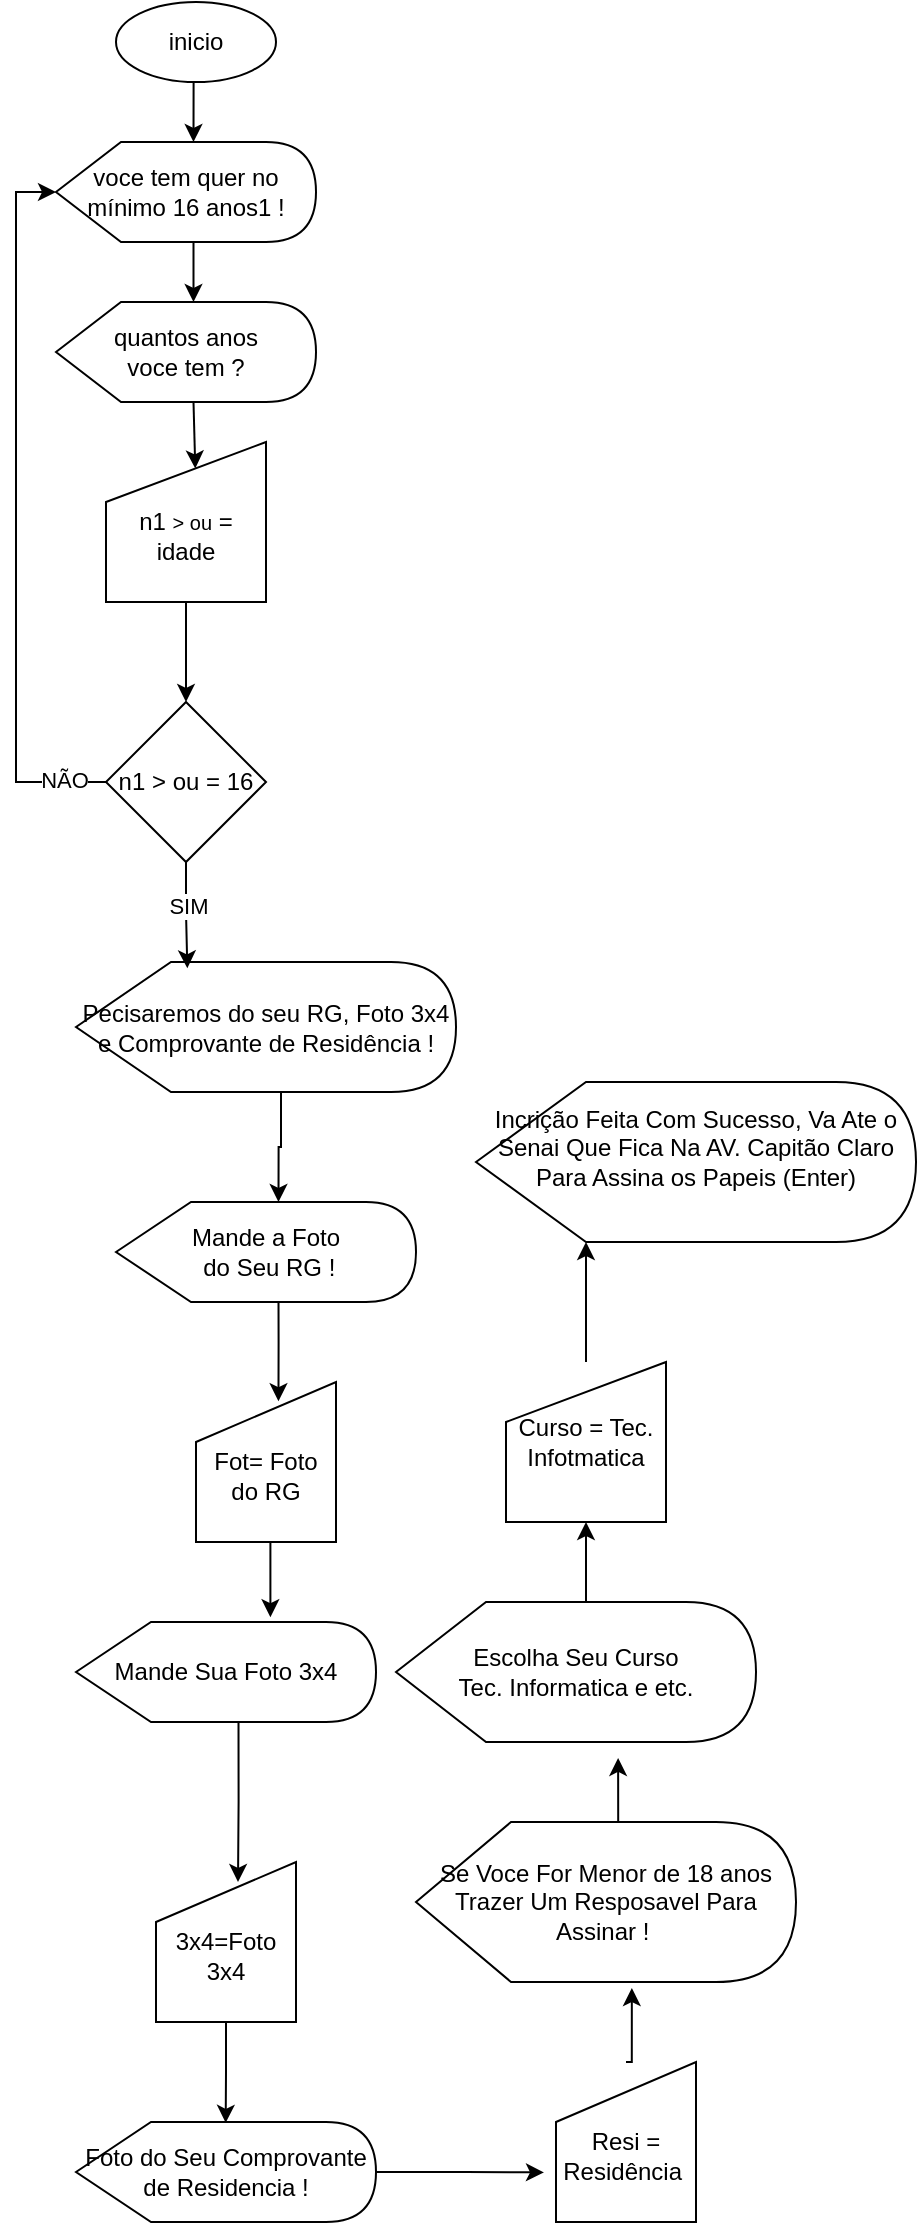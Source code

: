 <mxfile version="22.1.0" type="github">
  <diagram name="Página-1" id="VkQyPsuvd4PCCWZTSULT">
    <mxGraphModel dx="1313" dy="653" grid="1" gridSize="10" guides="1" tooltips="1" connect="1" arrows="1" fold="1" page="1" pageScale="1" pageWidth="827" pageHeight="1169" math="0" shadow="0">
      <root>
        <mxCell id="0" />
        <mxCell id="1" parent="0" />
        <mxCell id="AxIgMvvKOriLaUE2Q4an-1" value="inicio" style="ellipse;whiteSpace=wrap;html=1;" parent="1" vertex="1">
          <mxGeometry x="60" y="20" width="80" height="40" as="geometry" />
        </mxCell>
        <mxCell id="hFScJhW6e3Zdx_rkpALp-1" value="&lt;font style=&quot;vertical-align: inherit;&quot;&gt;&lt;font style=&quot;vertical-align: inherit;&quot;&gt;&lt;font style=&quot;vertical-align: inherit;&quot;&gt;&lt;font style=&quot;vertical-align: inherit;&quot;&gt;voce tem quer no mínimo 16 anos1 !&lt;/font&gt;&lt;/font&gt;&lt;/font&gt;&lt;/font&gt;" style="shape=display;whiteSpace=wrap;html=1;" parent="1" vertex="1">
          <mxGeometry x="30" y="90" width="130" height="50" as="geometry" />
        </mxCell>
        <mxCell id="hFScJhW6e3Zdx_rkpALp-3" value="&lt;font style=&quot;vertical-align: inherit;&quot;&gt;&lt;font style=&quot;vertical-align: inherit;&quot;&gt;&lt;font style=&quot;vertical-align: inherit;&quot;&gt;&lt;font style=&quot;vertical-align: inherit;&quot;&gt;&lt;font style=&quot;vertical-align: inherit;&quot;&gt;&lt;font style=&quot;vertical-align: inherit;&quot;&gt;quantos anos &lt;/font&gt;&lt;/font&gt;&lt;br&gt;&lt;font style=&quot;vertical-align: inherit;&quot;&gt;&lt;font style=&quot;vertical-align: inherit;&quot;&gt;voce tem ?&lt;/font&gt;&lt;/font&gt;&lt;/font&gt;&lt;/font&gt;&lt;/font&gt;&lt;/font&gt;" style="shape=display;whiteSpace=wrap;html=1;" parent="1" vertex="1">
          <mxGeometry x="30" y="170" width="130" height="50" as="geometry" />
        </mxCell>
        <mxCell id="fJsINOOjGW7utrO7Yf79-1" style="edgeStyle=orthogonalEdgeStyle;rounded=0;orthogonalLoop=1;jettySize=auto;html=1;exitX=0.5;exitY=1;exitDx=0;exitDy=0;entryX=0.5;entryY=0;entryDx=0;entryDy=0;" edge="1" parent="1" source="hFScJhW6e3Zdx_rkpALp-4" target="hFScJhW6e3Zdx_rkpALp-6">
          <mxGeometry relative="1" as="geometry" />
        </mxCell>
        <mxCell id="hFScJhW6e3Zdx_rkpALp-4" value="&lt;br&gt;&lt;font style=&quot;&quot;&gt;&lt;font style=&quot;vertical-align: inherit;&quot;&gt;n1 &lt;span style=&quot;font-size: 10px;&quot;&gt;&amp;gt; ou&lt;/span&gt;&lt;/font&gt;&lt;font style=&quot;vertical-align: inherit;&quot;&gt;&amp;nbsp;= idade&lt;/font&gt;&lt;/font&gt;" style="shape=manualInput;whiteSpace=wrap;html=1;" parent="1" vertex="1">
          <mxGeometry x="55" y="240" width="80" height="80" as="geometry" />
        </mxCell>
        <mxCell id="hFScJhW6e3Zdx_rkpALp-6" value="&lt;font style=&quot;vertical-align: inherit;&quot;&gt;&lt;font style=&quot;vertical-align: inherit;&quot;&gt;n1 &amp;gt; ou = 16&lt;br&gt;&lt;/font&gt;&lt;/font&gt;" style="rhombus;whiteSpace=wrap;html=1;" parent="1" vertex="1">
          <mxGeometry x="55" y="370" width="80" height="80" as="geometry" />
        </mxCell>
        <mxCell id="hFScJhW6e3Zdx_rkpALp-9" value="&lt;font style=&quot;vertical-align: inherit;&quot;&gt;&lt;font style=&quot;vertical-align: inherit;&quot;&gt;&lt;font style=&quot;vertical-align: inherit;&quot;&gt;&lt;font style=&quot;vertical-align: inherit;&quot;&gt;Pecisaremos do seu RG, Foto 3x4 e Comprovante de Residência !&lt;/font&gt;&lt;/font&gt;&lt;/font&gt;&lt;/font&gt;" style="shape=display;whiteSpace=wrap;html=1;" parent="1" vertex="1">
          <mxGeometry x="40" y="500" width="190" height="65" as="geometry" />
        </mxCell>
        <mxCell id="hFScJhW6e3Zdx_rkpALp-10" style="edgeStyle=orthogonalEdgeStyle;rounded=0;orthogonalLoop=1;jettySize=auto;html=1;exitX=0.5;exitY=1;exitDx=0;exitDy=0;entryX=0.293;entryY=0.049;entryDx=0;entryDy=0;entryPerimeter=0;" parent="1" source="hFScJhW6e3Zdx_rkpALp-6" target="hFScJhW6e3Zdx_rkpALp-9" edge="1">
          <mxGeometry relative="1" as="geometry" />
        </mxCell>
        <mxCell id="hFScJhW6e3Zdx_rkpALp-11" value="&lt;font style=&quot;vertical-align: inherit;&quot;&gt;&lt;font style=&quot;vertical-align: inherit;&quot;&gt;SIM&lt;/font&gt;&lt;/font&gt;" style="edgeLabel;html=1;align=center;verticalAlign=middle;resizable=0;points=[];" parent="hFScJhW6e3Zdx_rkpALp-10" vertex="1" connectable="0">
          <mxGeometry x="-0.191" y="1" relative="1" as="geometry">
            <mxPoint as="offset" />
          </mxGeometry>
        </mxCell>
        <mxCell id="hFScJhW6e3Zdx_rkpALp-28" style="edgeStyle=orthogonalEdgeStyle;rounded=0;orthogonalLoop=1;jettySize=auto;html=1;exitX=0;exitY=0;exitDx=81.25;exitDy=50;exitPerimeter=0;" parent="1" source="hFScJhW6e3Zdx_rkpALp-12" edge="1">
          <mxGeometry relative="1" as="geometry">
            <mxPoint x="121" y="960" as="targetPoint" />
          </mxGeometry>
        </mxCell>
        <mxCell id="hFScJhW6e3Zdx_rkpALp-12" value="&lt;font style=&quot;vertical-align: inherit;&quot;&gt;&lt;font style=&quot;vertical-align: inherit;&quot;&gt;Mande Sua Foto 3x4&lt;/font&gt;&lt;/font&gt;" style="shape=display;whiteSpace=wrap;html=1;" parent="1" vertex="1">
          <mxGeometry x="40" y="830" width="150" height="50" as="geometry" />
        </mxCell>
        <mxCell id="hFScJhW6e3Zdx_rkpALp-13" value="&amp;nbsp;&lt;br&gt;&lt;font style=&quot;vertical-align: inherit;&quot;&gt;&lt;font style=&quot;vertical-align: inherit;&quot;&gt;&lt;font style=&quot;vertical-align: inherit;&quot;&gt;&lt;font style=&quot;vertical-align: inherit;&quot;&gt;3x4=Foto 3x4&lt;/font&gt;&lt;/font&gt;&lt;/font&gt;&lt;/font&gt;" style="shape=manualInput;whiteSpace=wrap;html=1;" parent="1" vertex="1">
          <mxGeometry x="80" y="950" width="70" height="80" as="geometry" />
        </mxCell>
        <mxCell id="hFScJhW6e3Zdx_rkpALp-14" value="&lt;font style=&quot;vertical-align: inherit;&quot;&gt;&lt;font style=&quot;vertical-align: inherit;&quot;&gt;Mande a Foto&lt;br&gt;&amp;nbsp;do Seu RG !&lt;/font&gt;&lt;/font&gt;" style="shape=display;whiteSpace=wrap;html=1;" parent="1" vertex="1">
          <mxGeometry x="60" y="620" width="150" height="50" as="geometry" />
        </mxCell>
        <mxCell id="hFScJhW6e3Zdx_rkpALp-15" value="&amp;nbsp;&lt;br&gt;&lt;font style=&quot;vertical-align: inherit;&quot;&gt;&lt;font style=&quot;vertical-align: inherit;&quot;&gt;&lt;font style=&quot;vertical-align: inherit;&quot;&gt;&lt;font style=&quot;vertical-align: inherit;&quot;&gt;&lt;font style=&quot;vertical-align: inherit;&quot;&gt;&lt;font style=&quot;vertical-align: inherit;&quot;&gt;Fot= Foto do RG&lt;/font&gt;&lt;/font&gt;&lt;/font&gt;&lt;/font&gt;&lt;/font&gt;&lt;/font&gt;" style="shape=manualInput;whiteSpace=wrap;html=1;" parent="1" vertex="1">
          <mxGeometry x="100" y="710" width="70" height="80" as="geometry" />
        </mxCell>
        <mxCell id="hFScJhW6e3Zdx_rkpALp-16" value="&lt;font style=&quot;vertical-align: inherit;&quot;&gt;&lt;font style=&quot;vertical-align: inherit;&quot;&gt;Foto do Seu Comprovante&lt;br&gt;de Residencia !&lt;br&gt;&lt;/font&gt;&lt;/font&gt;" style="shape=display;whiteSpace=wrap;html=1;" parent="1" vertex="1">
          <mxGeometry x="40" y="1080" width="150" height="50" as="geometry" />
        </mxCell>
        <mxCell id="hFScJhW6e3Zdx_rkpALp-17" value="&amp;nbsp;&lt;br&gt;&lt;font style=&quot;vertical-align: inherit;&quot;&gt;&lt;font style=&quot;vertical-align: inherit;&quot;&gt;&lt;font style=&quot;vertical-align: inherit;&quot;&gt;&lt;font style=&quot;vertical-align: inherit;&quot;&gt;Resi =&lt;br&gt;Residência&amp;nbsp;&lt;/font&gt;&lt;/font&gt;&lt;/font&gt;&lt;/font&gt;" style="shape=manualInput;whiteSpace=wrap;html=1;" parent="1" vertex="1">
          <mxGeometry x="280" y="1050" width="70" height="80" as="geometry" />
        </mxCell>
        <mxCell id="hFScJhW6e3Zdx_rkpALp-18" style="edgeStyle=orthogonalEdgeStyle;rounded=0;orthogonalLoop=1;jettySize=auto;html=1;exitX=0.5;exitY=1;exitDx=0;exitDy=0;entryX=0;entryY=0;entryDx=68.75;entryDy=0;entryPerimeter=0;" parent="1" source="AxIgMvvKOriLaUE2Q4an-1" target="hFScJhW6e3Zdx_rkpALp-1" edge="1">
          <mxGeometry relative="1" as="geometry" />
        </mxCell>
        <mxCell id="hFScJhW6e3Zdx_rkpALp-19" style="edgeStyle=orthogonalEdgeStyle;rounded=0;orthogonalLoop=1;jettySize=auto;html=1;exitX=0;exitY=0;exitDx=68.75;exitDy=50;exitPerimeter=0;entryX=0;entryY=0;entryDx=68.75;entryDy=0;entryPerimeter=0;" parent="1" source="hFScJhW6e3Zdx_rkpALp-1" target="hFScJhW6e3Zdx_rkpALp-3" edge="1">
          <mxGeometry relative="1" as="geometry" />
        </mxCell>
        <mxCell id="hFScJhW6e3Zdx_rkpALp-23" style="edgeStyle=orthogonalEdgeStyle;rounded=0;orthogonalLoop=1;jettySize=auto;html=1;exitX=0;exitY=0;exitDx=68.75;exitDy=50;exitPerimeter=0;entryX=0.558;entryY=0.165;entryDx=0;entryDy=0;entryPerimeter=0;" parent="1" source="hFScJhW6e3Zdx_rkpALp-3" target="hFScJhW6e3Zdx_rkpALp-4" edge="1">
          <mxGeometry relative="1" as="geometry" />
        </mxCell>
        <mxCell id="hFScJhW6e3Zdx_rkpALp-25" style="edgeStyle=orthogonalEdgeStyle;rounded=0;orthogonalLoop=1;jettySize=auto;html=1;exitX=0;exitY=0;exitDx=102.5;exitDy=65;exitPerimeter=0;entryX=0;entryY=0;entryDx=81.25;entryDy=0;entryPerimeter=0;" parent="1" source="hFScJhW6e3Zdx_rkpALp-9" target="hFScJhW6e3Zdx_rkpALp-14" edge="1">
          <mxGeometry relative="1" as="geometry" />
        </mxCell>
        <mxCell id="hFScJhW6e3Zdx_rkpALp-26" style="edgeStyle=orthogonalEdgeStyle;rounded=0;orthogonalLoop=1;jettySize=auto;html=1;exitX=0;exitY=0;exitDx=81.25;exitDy=50;exitPerimeter=0;entryX=0.589;entryY=0.12;entryDx=0;entryDy=0;entryPerimeter=0;" parent="1" source="hFScJhW6e3Zdx_rkpALp-14" target="hFScJhW6e3Zdx_rkpALp-15" edge="1">
          <mxGeometry relative="1" as="geometry" />
        </mxCell>
        <mxCell id="hFScJhW6e3Zdx_rkpALp-29" style="edgeStyle=orthogonalEdgeStyle;rounded=0;orthogonalLoop=1;jettySize=auto;html=1;exitX=0.5;exitY=1;exitDx=0;exitDy=0;entryX=0.499;entryY=0.008;entryDx=0;entryDy=0;entryPerimeter=0;" parent="1" source="hFScJhW6e3Zdx_rkpALp-13" target="hFScJhW6e3Zdx_rkpALp-16" edge="1">
          <mxGeometry relative="1" as="geometry" />
        </mxCell>
        <mxCell id="hFScJhW6e3Zdx_rkpALp-30" style="edgeStyle=orthogonalEdgeStyle;rounded=0;orthogonalLoop=1;jettySize=auto;html=1;exitX=1;exitY=0.5;exitDx=0;exitDy=0;exitPerimeter=0;entryX=-0.086;entryY=0.69;entryDx=0;entryDy=0;entryPerimeter=0;" parent="1" source="hFScJhW6e3Zdx_rkpALp-16" target="hFScJhW6e3Zdx_rkpALp-17" edge="1">
          <mxGeometry relative="1" as="geometry" />
        </mxCell>
        <mxCell id="hFScJhW6e3Zdx_rkpALp-33" value="&lt;font style=&quot;vertical-align: inherit;&quot;&gt;&lt;font style=&quot;vertical-align: inherit;&quot;&gt;&lt;font style=&quot;vertical-align: inherit;&quot;&gt;&lt;font style=&quot;vertical-align: inherit;&quot;&gt;Se Voce For Menor de 18 anos Trazer Um Resposavel Para Assinar !&amp;nbsp;&lt;/font&gt;&lt;/font&gt;&lt;/font&gt;&lt;/font&gt;" style="shape=display;whiteSpace=wrap;html=1;" parent="1" vertex="1">
          <mxGeometry x="210" y="930" width="190" height="80" as="geometry" />
        </mxCell>
        <mxCell id="hFScJhW6e3Zdx_rkpALp-41" style="edgeStyle=orthogonalEdgeStyle;rounded=0;orthogonalLoop=1;jettySize=auto;html=1;exitX=0;exitY=0;exitDx=95;exitDy=0;exitPerimeter=0;entryX=0.5;entryY=1;entryDx=0;entryDy=0;" parent="1" source="hFScJhW6e3Zdx_rkpALp-37" target="hFScJhW6e3Zdx_rkpALp-39" edge="1">
          <mxGeometry relative="1" as="geometry" />
        </mxCell>
        <mxCell id="hFScJhW6e3Zdx_rkpALp-37" value="&lt;font style=&quot;vertical-align: inherit;&quot;&gt;&lt;font style=&quot;vertical-align: inherit;&quot;&gt;Escolha Seu Curso &lt;br&gt;Tec. Informatica e etc.&lt;/font&gt;&lt;/font&gt;" style="shape=display;whiteSpace=wrap;html=1;" parent="1" vertex="1">
          <mxGeometry x="200" y="820" width="180" height="70" as="geometry" />
        </mxCell>
        <mxCell id="hFScJhW6e3Zdx_rkpALp-39" value="&lt;font style=&quot;vertical-align: inherit;&quot;&gt;&lt;font style=&quot;vertical-align: inherit;&quot;&gt;Curso = Tec. Infotmatica&lt;/font&gt;&lt;/font&gt;" style="shape=manualInput;whiteSpace=wrap;html=1;" parent="1" vertex="1">
          <mxGeometry x="255" y="700" width="80" height="80" as="geometry" />
        </mxCell>
        <mxCell id="hFScJhW6e3Zdx_rkpALp-42" value="&lt;font style=&quot;vertical-align: inherit;&quot;&gt;&lt;font style=&quot;vertical-align: inherit;&quot;&gt;Incrição Feita Com Sucesso, Va Ate o Senai Que Fica Na AV. Capitão Claro Para Assina os Papeis (Enter)&lt;br&gt;&lt;br&gt;&lt;/font&gt;&lt;/font&gt;" style="shape=display;whiteSpace=wrap;html=1;" parent="1" vertex="1">
          <mxGeometry x="240" y="560" width="220" height="80" as="geometry" />
        </mxCell>
        <mxCell id="hFScJhW6e3Zdx_rkpALp-43" style="edgeStyle=orthogonalEdgeStyle;rounded=0;orthogonalLoop=1;jettySize=auto;html=1;exitX=0.5;exitY=0;exitDx=0;exitDy=0;entryX=0;entryY=0;entryDx=55;entryDy=80;entryPerimeter=0;" parent="1" source="hFScJhW6e3Zdx_rkpALp-39" target="hFScJhW6e3Zdx_rkpALp-42" edge="1">
          <mxGeometry relative="1" as="geometry" />
        </mxCell>
        <mxCell id="fJsINOOjGW7utrO7Yf79-2" style="edgeStyle=orthogonalEdgeStyle;rounded=0;orthogonalLoop=1;jettySize=auto;html=1;exitX=0.5;exitY=1;exitDx=0;exitDy=0;entryX=0.648;entryY=-0.048;entryDx=0;entryDy=0;entryPerimeter=0;" edge="1" parent="1" source="hFScJhW6e3Zdx_rkpALp-15" target="hFScJhW6e3Zdx_rkpALp-12">
          <mxGeometry relative="1" as="geometry" />
        </mxCell>
        <mxCell id="fJsINOOjGW7utrO7Yf79-3" style="edgeStyle=orthogonalEdgeStyle;rounded=0;orthogonalLoop=1;jettySize=auto;html=1;exitX=0.5;exitY=0;exitDx=0;exitDy=0;entryX=0.568;entryY=1.038;entryDx=0;entryDy=0;entryPerimeter=0;" edge="1" parent="1" source="hFScJhW6e3Zdx_rkpALp-17" target="hFScJhW6e3Zdx_rkpALp-33">
          <mxGeometry relative="1" as="geometry" />
        </mxCell>
        <mxCell id="fJsINOOjGW7utrO7Yf79-4" style="edgeStyle=orthogonalEdgeStyle;rounded=0;orthogonalLoop=1;jettySize=auto;html=1;exitX=0;exitY=0;exitDx=98.75;exitDy=0;exitPerimeter=0;entryX=0.617;entryY=1.114;entryDx=0;entryDy=0;entryPerimeter=0;" edge="1" parent="1" source="hFScJhW6e3Zdx_rkpALp-33" target="hFScJhW6e3Zdx_rkpALp-37">
          <mxGeometry relative="1" as="geometry" />
        </mxCell>
        <mxCell id="fJsINOOjGW7utrO7Yf79-5" style="edgeStyle=orthogonalEdgeStyle;rounded=0;orthogonalLoop=1;jettySize=auto;html=1;exitX=0;exitY=0.5;exitDx=0;exitDy=0;entryX=0;entryY=0.5;entryDx=0;entryDy=0;entryPerimeter=0;" edge="1" parent="1" source="hFScJhW6e3Zdx_rkpALp-6" target="hFScJhW6e3Zdx_rkpALp-1">
          <mxGeometry relative="1" as="geometry" />
        </mxCell>
        <mxCell id="fJsINOOjGW7utrO7Yf79-6" value="NÃO" style="edgeLabel;html=1;align=center;verticalAlign=middle;resizable=0;points=[];" vertex="1" connectable="0" parent="fJsINOOjGW7utrO7Yf79-5">
          <mxGeometry x="-0.882" y="-1" relative="1" as="geometry">
            <mxPoint as="offset" />
          </mxGeometry>
        </mxCell>
      </root>
    </mxGraphModel>
  </diagram>
</mxfile>

